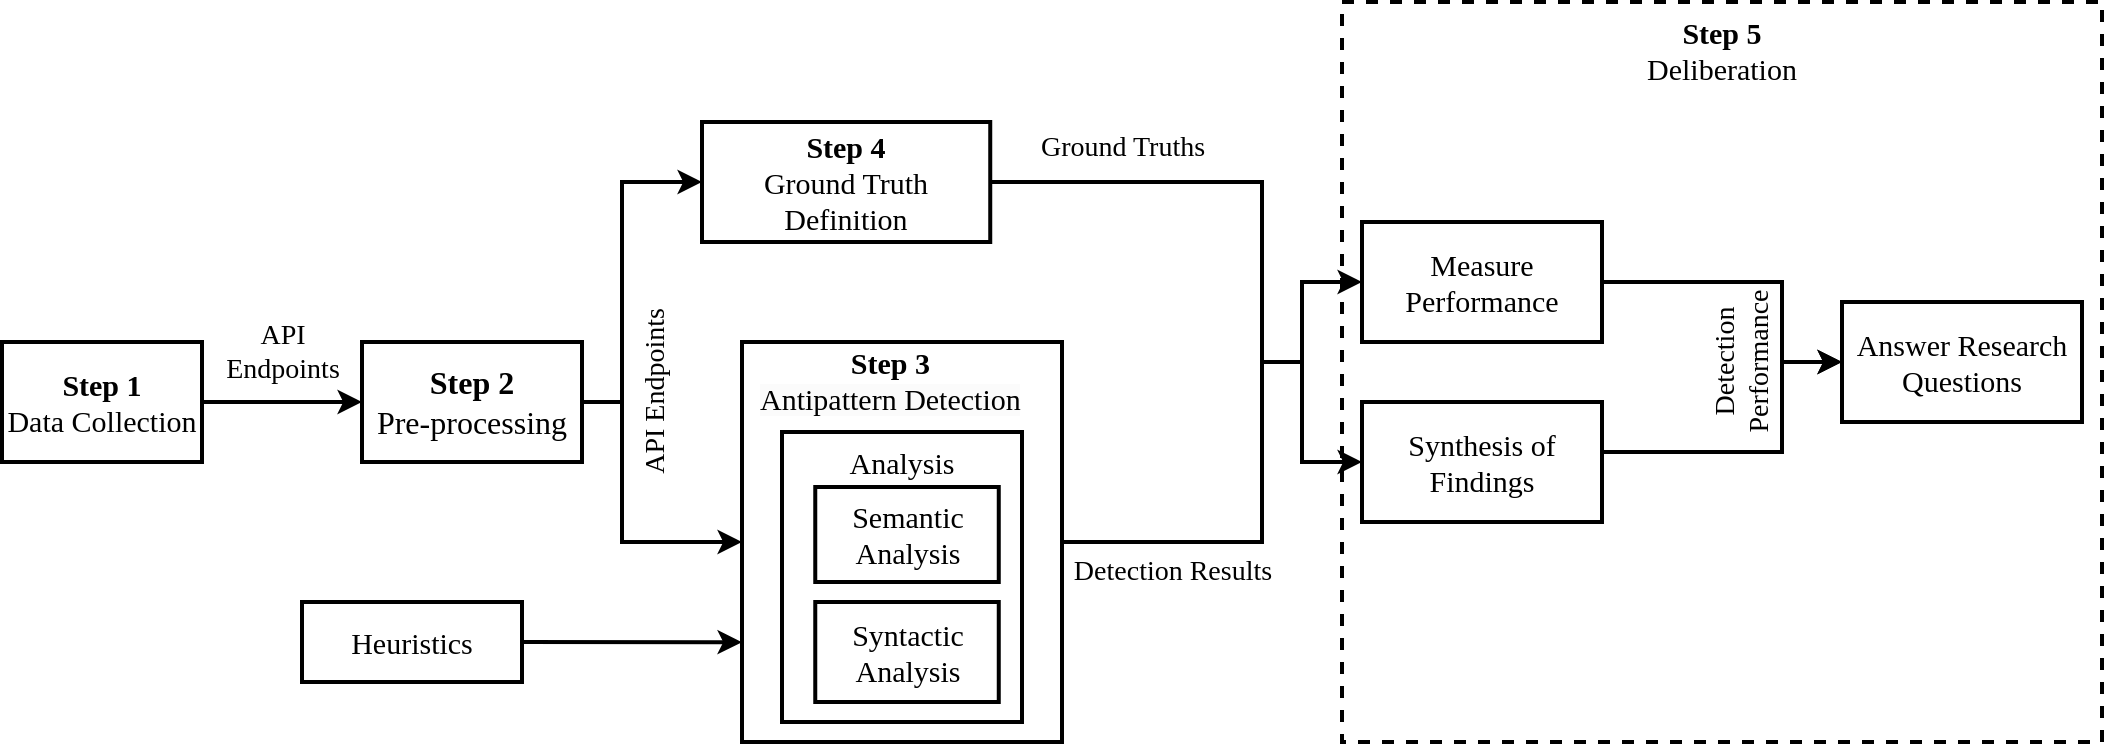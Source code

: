 <mxfile version="24.4.13" type="device">
  <diagram name="Page-1" id="SU60sq1JpARpPboAShl4">
    <mxGraphModel dx="1035" dy="511" grid="1" gridSize="10" guides="1" tooltips="1" connect="1" arrows="1" fold="1" page="1" pageScale="1" pageWidth="1100" pageHeight="850" math="0" shadow="0">
      <root>
        <mxCell id="0" />
        <mxCell id="1" parent="0" />
        <mxCell id="pmOOVxwG420c-32HkS5u-2" value="&lt;font style=&quot;font-size: 15px;&quot;&gt;&lt;span style=&quot;font-size: 15px;&quot;&gt;&lt;br style=&quot;font-size: 15px;&quot;&gt;&lt;/span&gt;&lt;/font&gt;" style="rounded=0;whiteSpace=wrap;html=1;strokeWidth=2;container=0;fontStyle=0;fontFamily=Times New Roman;fontSize=15;" parent="1" vertex="1">
          <mxGeometry x="380" y="390" width="160" height="200" as="geometry" />
        </mxCell>
        <mxCell id="pmOOVxwG420c-32HkS5u-4" value="&lt;div style=&quot;text-align: center; font-size: 15px;&quot;&gt;&lt;b style=&quot;font-size: 15px;&quot;&gt;Step 3&lt;/b&gt;&lt;/div&gt;&lt;div style=&quot;text-align: center; font-size: 15px;&quot;&gt;&lt;span style=&quot;border-color: var(--border-color); color: rgb(0, 0, 0); font-style: normal; font-variant-ligatures: normal; font-variant-caps: normal; letter-spacing: normal; orphans: 2; text-indent: 0px; text-transform: none; widows: 2; word-spacing: 0px; -webkit-text-stroke-width: 0px; background-color: rgb(251, 251, 251); text-decoration-thickness: initial; text-decoration-style: initial; text-decoration-color: initial; font-size: 15px;&quot;&gt;Antipattern Detection&lt;br style=&quot;font-size: 15px;&quot;&gt;&lt;/span&gt;&lt;/div&gt;" style="text;whiteSpace=wrap;html=1;container=0;strokeWidth=2;fontStyle=0;fontFamily=Times New Roman;fontSize=15;" parent="1" vertex="1">
          <mxGeometry x="387" y="385" width="133" height="40" as="geometry" />
        </mxCell>
        <mxCell id="HHuTXF0BT0n3mswBOlXm-3" value="" style="endArrow=classic;html=1;rounded=0;strokeWidth=2;entryX=0;entryY=0.5;entryDx=0;entryDy=0;fontStyle=0;exitX=1;exitY=0.5;exitDx=0;exitDy=0;fontFamily=Times New Roman;fontSize=15;" parent="1" source="MPG2LtDlFFUvsX0TWPEw-2" target="SRh0s-oIHB4yDXquQM8V-11" edge="1">
          <mxGeometry width="50" height="50" relative="1" as="geometry">
            <mxPoint x="300" y="420" as="sourcePoint" />
            <mxPoint x="480" y="330" as="targetPoint" />
            <Array as="points">
              <mxPoint x="320" y="420" />
              <mxPoint x="320" y="310" />
            </Array>
          </mxGeometry>
        </mxCell>
        <mxCell id="HHuTXF0BT0n3mswBOlXm-4" value="" style="endArrow=classic;html=1;rounded=0;strokeWidth=2;fontStyle=0;fontFamily=Times New Roman;fontSize=15;" parent="1" target="pmOOVxwG420c-32HkS5u-2" edge="1">
          <mxGeometry width="50" height="50" relative="1" as="geometry">
            <mxPoint x="320" y="420" as="sourcePoint" />
            <mxPoint x="260" y="460" as="targetPoint" />
            <Array as="points">
              <mxPoint x="320" y="490" />
            </Array>
          </mxGeometry>
        </mxCell>
        <mxCell id="HHuTXF0BT0n3mswBOlXm-9" value="" style="endArrow=none;html=1;rounded=0;strokeWidth=2;fontStyle=0;exitX=1;exitY=0.5;exitDx=0;exitDy=0;fontFamily=Times New Roman;fontSize=15;" parent="1" source="pmOOVxwG420c-32HkS5u-2" edge="1">
          <mxGeometry width="50" height="50" relative="1" as="geometry">
            <mxPoint x="560" y="477" as="sourcePoint" />
            <mxPoint x="640" y="360" as="targetPoint" />
            <Array as="points">
              <mxPoint x="640" y="490" />
            </Array>
          </mxGeometry>
        </mxCell>
        <mxCell id="HHuTXF0BT0n3mswBOlXm-26" value="&lt;font style=&quot;font-size: 15px;&quot;&gt;&lt;span style=&quot;font-size: 15px;&quot;&gt;&lt;font style=&quot;font-size: 15px;&quot;&gt;Heuristics&lt;/font&gt;&lt;br style=&quot;font-size: 15px;&quot;&gt;&lt;/span&gt;&lt;/font&gt;" style="rounded=0;whiteSpace=wrap;html=1;strokeWidth=2;container=0;fontStyle=0;fontFamily=Times New Roman;fontSize=15;" parent="1" vertex="1">
          <mxGeometry x="160" y="520" width="110" height="40" as="geometry" />
        </mxCell>
        <mxCell id="SRh0s-oIHB4yDXquQM8V-11" value="&lt;span style=&quot;border-color: var(--border-color); font-size: 15px;&quot;&gt;&lt;b style=&quot;font-size: 15px;&quot;&gt;Step 4&lt;/b&gt;&lt;/span&gt;&lt;font style=&quot;font-size: 15px;&quot;&gt;&lt;span style=&quot;font-size: 15px;&quot;&gt;&lt;br style=&quot;font-size: 15px;&quot;&gt;&lt;/span&gt;&lt;/font&gt;&lt;div style=&quot;font-size: 15px;&quot;&gt;&lt;span style=&quot;border-color: var(--border-color); font-size: 15px;&quot;&gt;Ground Truth&lt;/span&gt;&lt;/div&gt;&lt;div style=&quot;font-size: 15px;&quot;&gt;&lt;span style=&quot;border-color: var(--border-color); font-size: 15px;&quot;&gt;Definition&lt;/span&gt;&lt;/div&gt;" style="rounded=0;whiteSpace=wrap;html=1;strokeWidth=2;container=0;fontStyle=0;fontFamily=Times New Roman;fontSize=15;" parent="1" vertex="1">
          <mxGeometry x="360" y="280" width="144.12" height="60" as="geometry" />
        </mxCell>
        <mxCell id="pmOOVxwG420c-32HkS5u-1" value="&lt;font style=&quot;font-size: 15px;&quot;&gt;&lt;span style=&quot;font-size: 15px;&quot;&gt;&lt;b style=&quot;font-size: 15px;&quot;&gt;Step 1&lt;/b&gt;&lt;/span&gt;&lt;/font&gt;&lt;div style=&quot;font-size: 15px;&quot;&gt;&lt;font style=&quot;font-size: 15px;&quot;&gt;&lt;span style=&quot;font-size: 15px;&quot;&gt;Data&amp;nbsp;&lt;/span&gt;&lt;/font&gt;&lt;span style=&quot;font-size: 15px; background-color: initial;&quot;&gt;Collection&lt;/span&gt;&lt;/div&gt;" style="rounded=0;whiteSpace=wrap;html=1;strokeWidth=2;container=0;fontStyle=0;fontFamily=Times New Roman;fontSize=15;" parent="1" vertex="1">
          <mxGeometry x="10" y="390" width="100" height="60" as="geometry" />
        </mxCell>
        <mxCell id="MPG2LtDlFFUvsX0TWPEw-3" value="" style="endArrow=classic;html=1;rounded=0;strokeWidth=2;entryX=0;entryY=0.5;entryDx=0;entryDy=0;fontStyle=0;exitX=1;exitY=0.5;exitDx=0;exitDy=0;fontFamily=Times New Roman;fontSize=15;" edge="1" parent="1" source="pmOOVxwG420c-32HkS5u-1" target="MPG2LtDlFFUvsX0TWPEw-2">
          <mxGeometry width="50" height="50" relative="1" as="geometry">
            <mxPoint x="120" y="420" as="sourcePoint" />
            <mxPoint x="580" y="330" as="targetPoint" />
            <Array as="points" />
          </mxGeometry>
        </mxCell>
        <mxCell id="MPG2LtDlFFUvsX0TWPEw-2" value="&lt;font style=&quot;font-size: 16px;&quot;&gt;&lt;b style=&quot;&quot;&gt;Step 2&lt;/b&gt;&lt;/font&gt;&lt;div style=&quot;font-size: 16px;&quot;&gt;&lt;font style=&quot;font-size: 16px;&quot;&gt;Pre-processing&lt;/font&gt;&lt;/div&gt;" style="rounded=0;whiteSpace=wrap;html=1;strokeWidth=2;container=0;fontStyle=0;fontFamily=Times New Roman;fontSize=15;" vertex="1" parent="1">
          <mxGeometry x="190" y="390" width="110" height="60" as="geometry" />
        </mxCell>
        <mxCell id="MPG2LtDlFFUvsX0TWPEw-4" value="Analysis" style="rounded=0;whiteSpace=wrap;html=1;strokeWidth=2;verticalAlign=top;fontFamily=Times New Roman;fontSize=15;" vertex="1" parent="1">
          <mxGeometry x="400" y="435" width="120" height="145" as="geometry" />
        </mxCell>
        <mxCell id="ErhxkkcFe3KiioCIOO-B-2" value="&lt;div style=&quot;font-size: 15px;&quot;&gt;&lt;font style=&quot;font-size: 15px;&quot;&gt;&lt;span style=&quot;font-size: 15px;&quot;&gt;Semantic Analysis&lt;/span&gt;&lt;/font&gt;&lt;/div&gt;" style="rounded=0;whiteSpace=wrap;html=1;strokeWidth=2;container=0;fontStyle=0;fontFamily=Times New Roman;fontSize=15;" parent="1" vertex="1">
          <mxGeometry x="416.63" y="462.5" width="91.75" height="47.5" as="geometry" />
        </mxCell>
        <mxCell id="MPG2LtDlFFUvsX0TWPEw-6" value="&lt;div style=&quot;font-size: 15px;&quot;&gt;&lt;font style=&quot;font-size: 15px;&quot;&gt;&lt;span style=&quot;font-size: 15px;&quot;&gt;Syntactic Analysis&lt;/span&gt;&lt;/font&gt;&lt;/div&gt;" style="rounded=0;whiteSpace=wrap;html=1;strokeWidth=2;container=0;fontStyle=0;fontFamily=Times New Roman;fontSize=15;" vertex="1" parent="1">
          <mxGeometry x="416.63" y="520" width="91.75" height="50" as="geometry" />
        </mxCell>
        <mxCell id="MPG2LtDlFFUvsX0TWPEw-8" value="" style="endArrow=classic;html=1;rounded=0;entryX=0.019;entryY=0.806;entryDx=0;entryDy=0;entryPerimeter=0;strokeWidth=2;fontFamily=Times New Roman;fontSize=15;" edge="1" parent="1">
          <mxGeometry width="50" height="50" relative="1" as="geometry">
            <mxPoint x="270" y="540" as="sourcePoint" />
            <mxPoint x="380.0" y="540.08" as="targetPoint" />
          </mxGeometry>
        </mxCell>
        <mxCell id="MPG2LtDlFFUvsX0TWPEw-9" value="&lt;b style=&quot;font-size: 15px;&quot;&gt;&lt;font style=&quot;font-size: 15px;&quot;&gt;Step 5&lt;/font&gt;&lt;/b&gt;&lt;div style=&quot;font-size: 15px;&quot;&gt;&lt;div style=&quot;font-size: 15px;&quot;&gt;&lt;font style=&quot;font-size: 15px;&quot;&gt;Deliberation&lt;/font&gt;&lt;/div&gt;&lt;div style=&quot;font-weight: bold; font-size: 15px;&quot;&gt;&lt;br style=&quot;font-size: 15px;&quot;&gt;&lt;/div&gt;&lt;/div&gt;" style="rounded=0;whiteSpace=wrap;html=1;verticalAlign=top;fontFamily=Times New Roman;dashed=1;strokeWidth=2;fontSize=15;" vertex="1" parent="1">
          <mxGeometry x="680" y="220" width="380" height="370" as="geometry" />
        </mxCell>
        <mxCell id="MPG2LtDlFFUvsX0TWPEw-13" value="" style="edgeStyle=orthogonalEdgeStyle;rounded=0;orthogonalLoop=1;jettySize=auto;html=1;strokeWidth=2;fontFamily=Times New Roman;" edge="1" parent="1" source="HHuTXF0BT0n3mswBOlXm-6" target="HHuTXF0BT0n3mswBOlXm-10">
          <mxGeometry relative="1" as="geometry">
            <Array as="points">
              <mxPoint x="900" y="360" />
              <mxPoint x="900" y="400" />
            </Array>
          </mxGeometry>
        </mxCell>
        <mxCell id="HHuTXF0BT0n3mswBOlXm-6" value="&lt;font style=&quot;font-size: 15px;&quot;&gt;&lt;span style=&quot;font-size: 15px;&quot;&gt;Measure Performance&lt;/span&gt;&lt;/font&gt;" style="rounded=0;whiteSpace=wrap;html=1;strokeWidth=2;container=0;fontStyle=0;fontFamily=Times New Roman;fontSize=15;" parent="1" vertex="1">
          <mxGeometry x="690" y="330" width="120" height="60" as="geometry" />
        </mxCell>
        <mxCell id="HHuTXF0BT0n3mswBOlXm-10" value="&lt;font style=&quot;font-size: 15px;&quot;&gt;&lt;span style=&quot;font-size: 15px;&quot;&gt;Answer Research Questions&lt;br style=&quot;font-size: 15px;&quot;&gt;&lt;/span&gt;&lt;/font&gt;" style="rounded=0;whiteSpace=wrap;html=1;strokeWidth=2;container=0;fontStyle=0;fontFamily=Times New Roman;fontSize=15;" parent="1" vertex="1">
          <mxGeometry x="930" y="370" width="120" height="60" as="geometry" />
        </mxCell>
        <mxCell id="MPG2LtDlFFUvsX0TWPEw-10" value="Synthesis of Findings" style="rounded=0;whiteSpace=wrap;html=1;strokeWidth=2;container=0;fontStyle=0;fontFamily=Times New Roman;fontSize=15;" vertex="1" parent="1">
          <mxGeometry x="690" y="420" width="120" height="60" as="geometry" />
        </mxCell>
        <mxCell id="MPG2LtDlFFUvsX0TWPEw-11" value="" style="endArrow=classic;html=1;rounded=0;entryX=0;entryY=0.5;entryDx=0;entryDy=0;strokeWidth=2;fontFamily=Times New Roman;" edge="1" parent="1" target="MPG2LtDlFFUvsX0TWPEw-10">
          <mxGeometry width="50" height="50" relative="1" as="geometry">
            <mxPoint x="660" y="400" as="sourcePoint" />
            <mxPoint x="690" y="400" as="targetPoint" />
            <Array as="points">
              <mxPoint x="660" y="450" />
            </Array>
          </mxGeometry>
        </mxCell>
        <mxCell id="MPG2LtDlFFUvsX0TWPEw-12" value="" style="endArrow=classic;html=1;rounded=0;strokeWidth=2;entryX=0;entryY=0.5;entryDx=0;entryDy=0;fontFamily=Times New Roman;" edge="1" parent="1" target="HHuTXF0BT0n3mswBOlXm-10">
          <mxGeometry width="50" height="50" relative="1" as="geometry">
            <mxPoint x="810" y="445" as="sourcePoint" />
            <mxPoint x="860" y="395" as="targetPoint" />
            <Array as="points">
              <mxPoint x="900" y="445" />
              <mxPoint x="900" y="400" />
            </Array>
          </mxGeometry>
        </mxCell>
        <mxCell id="MPG2LtDlFFUvsX0TWPEw-14" value="API&lt;div style=&quot;font-size: 14px;&quot;&gt;Endpoints&lt;/div&gt;" style="text;html=1;align=center;verticalAlign=middle;resizable=0;points=[];autosize=1;strokeColor=none;fillColor=none;fontFamily=Times New Roman;fontSize=14;" vertex="1" parent="1">
          <mxGeometry x="110" y="370" width="80" height="50" as="geometry" />
        </mxCell>
        <mxCell id="MPG2LtDlFFUvsX0TWPEw-16" value="API Endpoints" style="text;html=1;align=center;verticalAlign=middle;resizable=0;points=[];autosize=1;strokeColor=none;fillColor=none;rotation=270;fontFamily=Times New Roman;fontSize=14;" vertex="1" parent="1">
          <mxGeometry x="282" y="400" width="110" height="30" as="geometry" />
        </mxCell>
        <mxCell id="MPG2LtDlFFUvsX0TWPEw-17" value="Ground Truths" style="text;html=1;align=center;verticalAlign=middle;resizable=0;points=[];autosize=1;strokeColor=none;fillColor=none;fontFamily=Times New Roman;fontSize=14;" vertex="1" parent="1">
          <mxGeometry x="515" y="278" width="110" height="30" as="geometry" />
        </mxCell>
        <mxCell id="MPG2LtDlFFUvsX0TWPEw-18" value="Detection Results" style="text;html=1;align=center;verticalAlign=middle;resizable=0;points=[];autosize=1;strokeColor=none;fillColor=none;fontFamily=Times New Roman;fontSize=14;" vertex="1" parent="1">
          <mxGeometry x="535" y="490" width="120" height="30" as="geometry" />
        </mxCell>
        <mxCell id="HHuTXF0BT0n3mswBOlXm-7" value="" style="endArrow=classic;html=1;rounded=0;entryX=0;entryY=0.5;entryDx=0;entryDy=0;exitX=1;exitY=0.5;exitDx=0;exitDy=0;strokeWidth=2;fontStyle=0;fontFamily=Times New Roman;fontSize=15;" parent="1" source="SRh0s-oIHB4yDXquQM8V-11" target="HHuTXF0BT0n3mswBOlXm-6" edge="1">
          <mxGeometry width="50" height="50" relative="1" as="geometry">
            <mxPoint x="635" y="330" as="sourcePoint" />
            <mxPoint x="530" y="350" as="targetPoint" />
            <Array as="points">
              <mxPoint x="640" y="310" />
              <mxPoint x="640" y="400" />
              <mxPoint x="660" y="400" />
              <mxPoint x="660" y="360" />
            </Array>
          </mxGeometry>
        </mxCell>
        <mxCell id="HHuTXF0BT0n3mswBOlXm-41" value="Detection&lt;div style=&quot;font-size: 14px;&quot;&gt;Performance&lt;/div&gt;" style="text;html=1;align=center;verticalAlign=middle;resizable=0;points=[];autosize=1;strokeColor=none;fillColor=none;container=0;strokeWidth=2;fontStyle=0;fontFamily=Times New Roman;fontSize=14;rotation=270;" parent="1" vertex="1">
          <mxGeometry x="830" y="375" width="100" height="50" as="geometry" />
        </mxCell>
      </root>
    </mxGraphModel>
  </diagram>
</mxfile>
